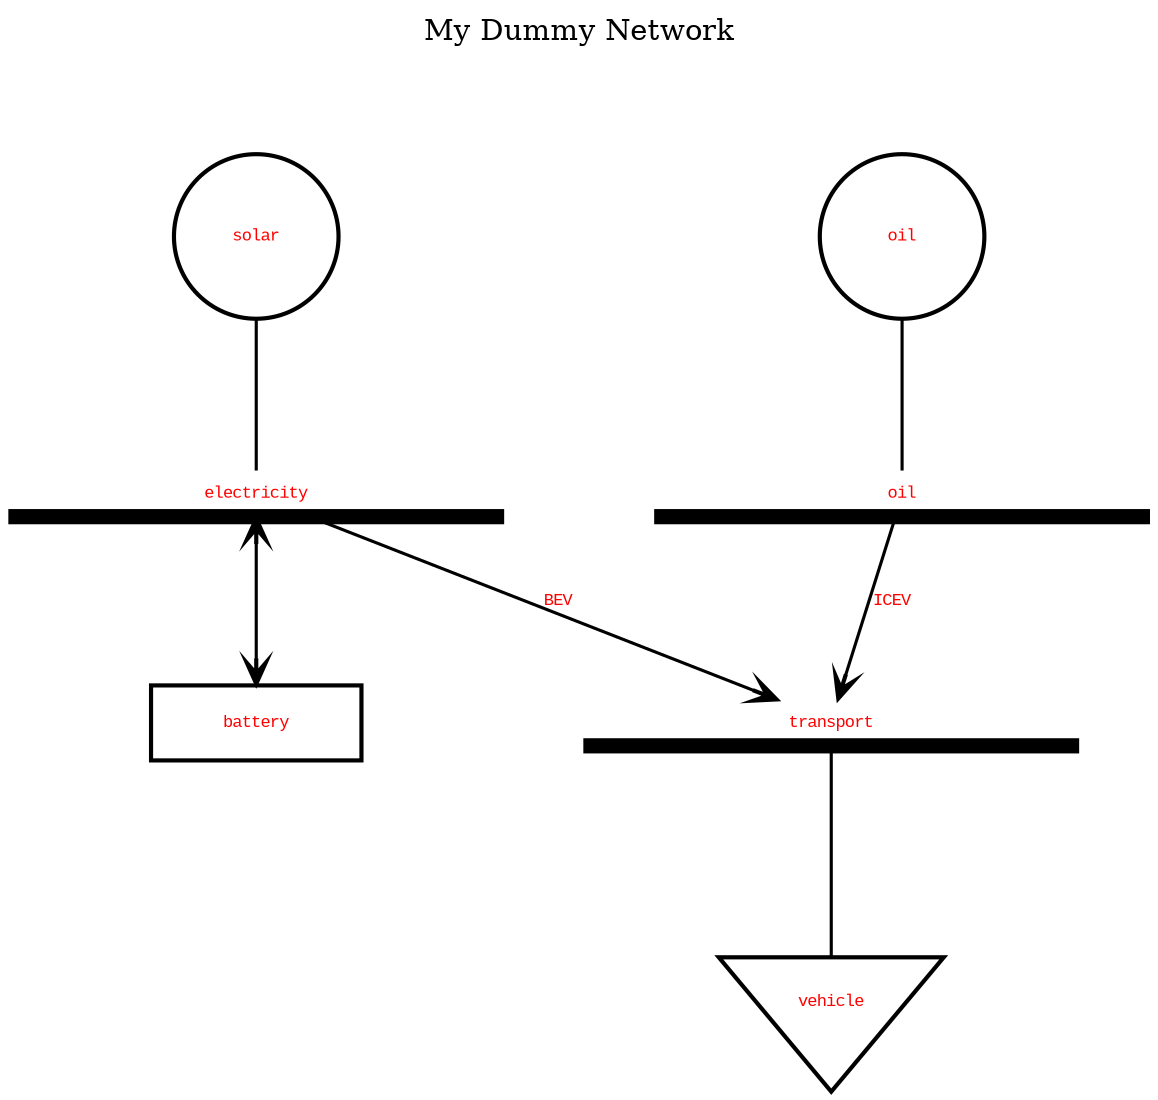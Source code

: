 //
// Generated by PyPSATopo version 0.6.0 on the 2023/06/02 at 12:16:15
//

digraph "My Dummy Network"
{
   // configure digraph layout
   labelloc = "t"
   label = "My Dummy Network


           "
   tooltip = "Bus: 3
Generators: 2
Loads: 1
Stores: 1
Links: 2
Lines: 0
Snapshots: 1"
   rankdir = "TB"
   ranksep = 1.00
   nodesep = 1.00
   splines = "polyline"
   node [fontname = "Courier New", fontsize = 8.00]
   edge [fontname = "Courier New", fontsize = 8.00]

   // add buses (3)
   "oil (bus)" [label = <<font color = "red">oil</font>>, tooltip = "Bus: oil
Carrier: AC
Unit: 
Generators: 1
Loads: 0
Stores: 0
Incoming links: 0
Outgoing links: 1
Lines: 0

Power time series: N/A MW", shape = "underline", width = 3.30, height = 0.30, style = "setlinewidth(7.30)", color = "black"]
   "electricity (bus)" [label = <<font color = "red">electricity</font>>, tooltip = "Bus: electricity
Carrier: AC
Unit: 
Generators: 1
Loads: 0
Stores: 1
Incoming links: 0
Outgoing links: 1
Lines: 0

Power time series: N/A MW", shape = "underline", width = 3.30, height = 0.30, style = "setlinewidth(7.30)", color = "black"]
   "transport (bus)" [label = <<font color = "red">transport</font>>, tooltip = "Bus: transport
Carrier: AC
Unit: 
Generators: 0
Loads: 1
Stores: 0
Incoming links: 2
Outgoing links: 0
Lines: 0

Power time series: N/A MW", shape = "underline", width = 3.30, height = 0.30, style = "setlinewidth(7.30)", color = "black"]

   // add generators (2)
   "oil (generator)" [label = <<font color = "red">oil</font>>, tooltip = "Generator: oil
Bus: oil
Carrier: 
Extendable nominal power: False
Nominal power: 0.00 MW
Power set: 0.00 MW
Efficiency: 1.00
Capital cost: 0.00 currency/MW
Marginal cost: 0.00 currency/MWh

Optimised nominal power: 0.00 MW
Power time series: N/A MW", shape = "circle", width = 1.10, style = "setlinewidth(2.00)", color = "black"]   "oil (generator)" -> "oil (bus)" [style = "setlinewidth(1.50)", color = "black", arrowhead = "none"]
   "solar (generator)" [label = <<font color = "red">solar</font>>, tooltip = "Generator: solar
Bus: electricity
Carrier: 
Extendable nominal power: False
Nominal power: 0.00 MW
Power set: 0.00 MW
Efficiency: 1.00
Capital cost: 0.00 currency/MW
Marginal cost: 0.00 currency/MWh

Optimised nominal power: 0.00 MW
Power time series: N/A MW", shape = "circle", width = 1.10, style = "setlinewidth(2.00)", color = "black"]   "solar (generator)" -> "electricity (bus)" [style = "setlinewidth(1.50)", color = "black", arrowhead = "none"]

   // add loads (1)
   "vehicle (load)" [label = <<font color = "red">vehicle</font>>, tooltip = "Load: vehicle
Bus: transport
Carrier: 
Power set: 0.00 MW", shape = "invtriangle", width = 1.50, height = 1.20, style = "setlinewidth(2.00)", color = "black"]   "transport (bus)" -> "vehicle (load)" [style = "setlinewidth(1.50)", color = "black", arrowhead = "none"]

   // add stores (1)
   "battery (store)" [label = <<font color = "red">battery</font>>, tooltip = "Store: battery
Bus: electricity
Carrier: 
Extendable nominal energy: False
Nominal energy: 0.00 MWh
Power set: 0.00 MW
Cyclic energy: False
Capital cost: 0.00 currency/MW
Marginal cost: 0.00 currency/MWh

Optimised nominal energy: 0.00 MWh
Energy time series: N/A MWh
Power time series: N/A MW", shape = "box", width = 1.40, style = "setlinewidth(2.00)", color = "black"]   "electricity (bus)" -> "battery (store)" [style = "setlinewidth(1.50)", color = "black", arrowhead = "vee", arrowtail = "vee", arrowsize = 1.20, dir = "both"]

   // add links (2)
   "oil (bus)" -> "transport (bus)" [label = <<font color = "red">ICEV</font>>, tooltip = "Link: ICEV
From: oil (bus0)
To: transport (bus1)
Carrier: 
Extendable nominal power: False
Nominal power: 0.00 MW
Efficiency: 1.00
Capital cost: 0.00 currency/MW
Marginal cost: 0.00 currency/MWh

Optimised nominal power: 0.00 MW
Power time series (p0): N/A MW
Power time series (p1): N/A MW", style = "setlinewidth(1.50)", color = "black", arrowhead = "vee", arrowsize = 1.20]
   "electricity (bus)" -> "transport (bus)" [label = <<font color = "red">BEV</font>>, tooltip = "Link: BEV
From: electricity (bus0)
To: transport (bus1)
Carrier: 
Extendable nominal power: False
Nominal power: 0.00 MW
Efficiency: 1.00
Capital cost: 0.00 currency/MW
Marginal cost: 0.00 currency/MWh

Optimised nominal power: 0.00 MW
Power time series (p0): N/A MW
Power time series (p1): N/A MW", style = "setlinewidth(1.50)", color = "black", arrowhead = "vee", arrowsize = 1.20]

   // add multi-link points (0)

   // add multi-link bus to points (0)

   // add multi-link point to buses (0)

   // add lines (0)
}


